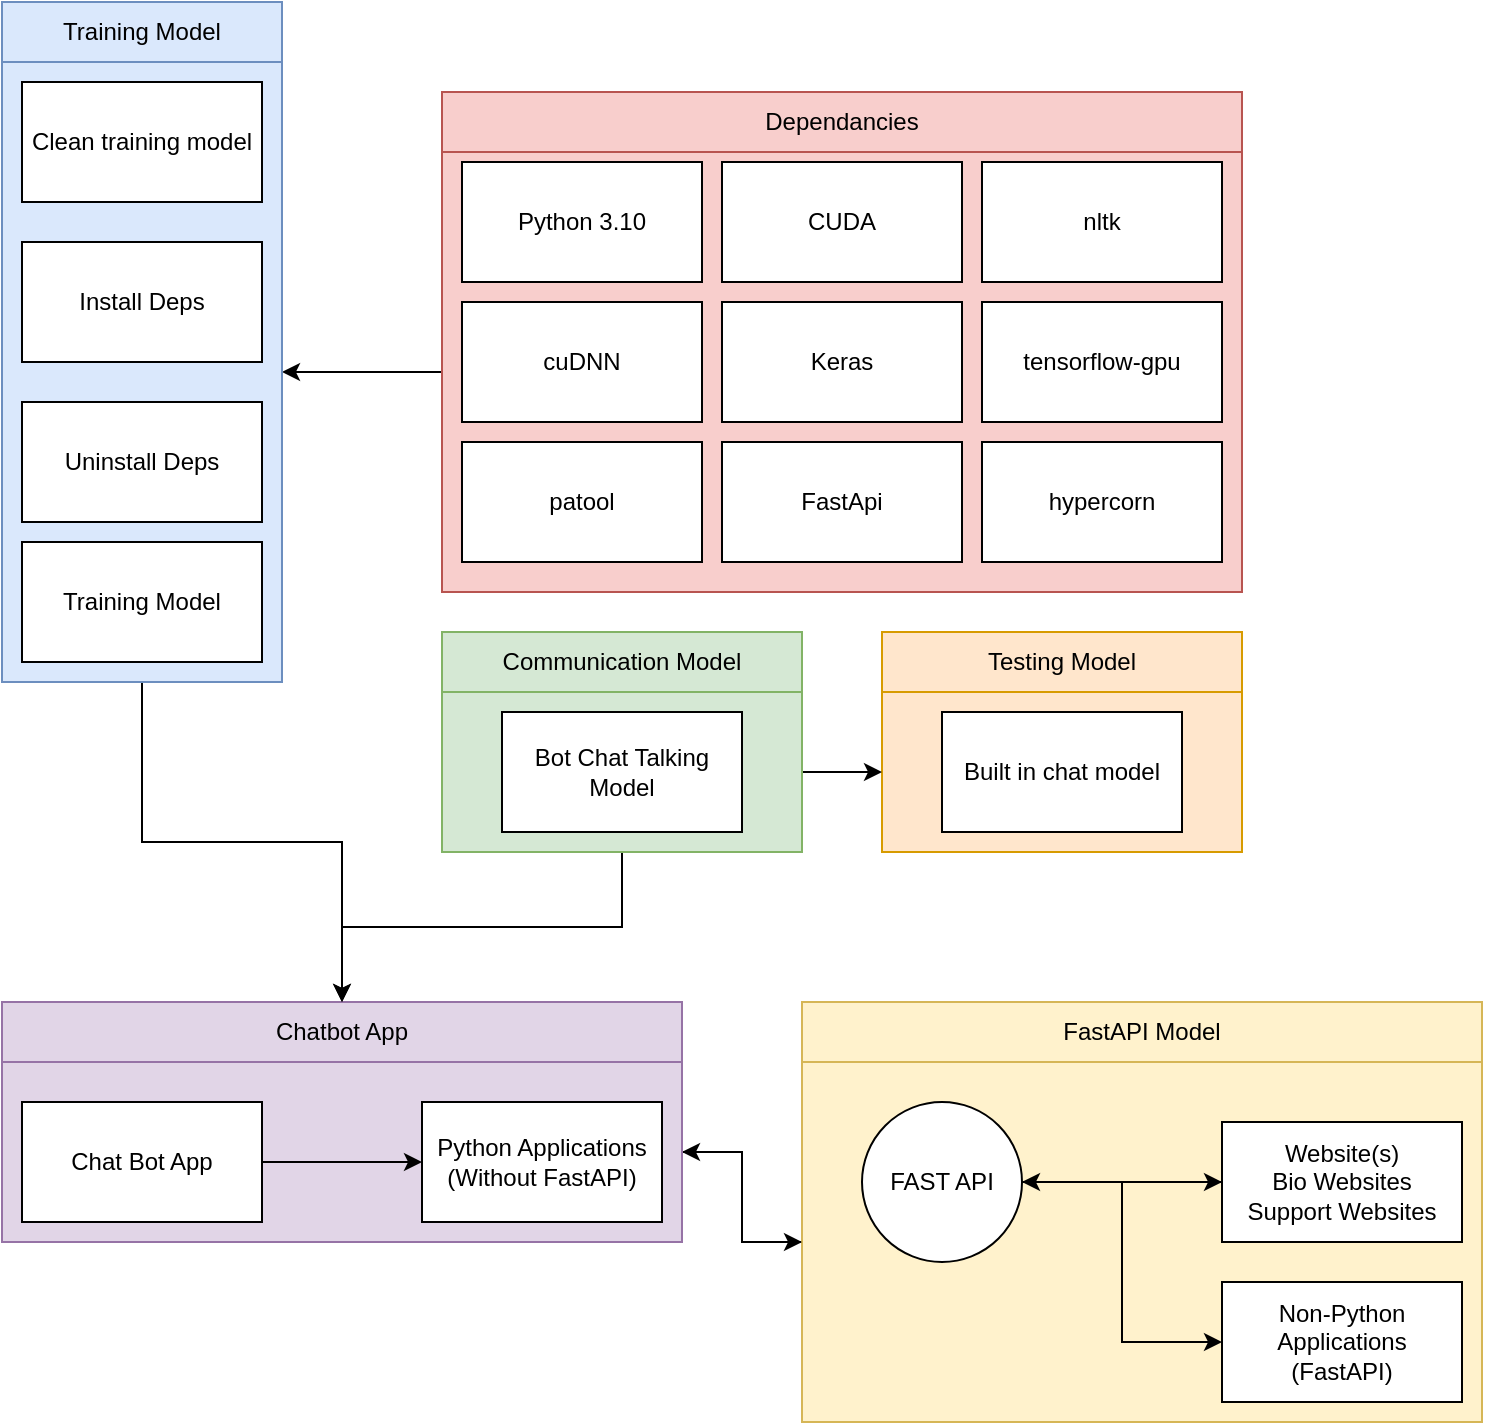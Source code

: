 <mxfile version="20.8.1" type="device"><diagram id="A7ue0chdguvUyYl6L1L0" name="Page-1"><mxGraphModel dx="2074" dy="1059" grid="1" gridSize="10" guides="1" tooltips="1" connect="1" arrows="1" fold="1" page="1" pageScale="1" pageWidth="827" pageHeight="1169" math="0" shadow="0"><root><mxCell id="0"/><mxCell id="1" parent="0"/><mxCell id="wxc4jGmIup2GDURD8Jt0-65" style="edgeStyle=orthogonalEdgeStyle;rounded=0;orthogonalLoop=1;jettySize=auto;html=1;exitX=0;exitY=0.5;exitDx=0;exitDy=0;entryX=1;entryY=0.5;entryDx=0;entryDy=0;" edge="1" parent="1" source="wxc4jGmIup2GDURD8Jt0-51" target="wxc4jGmIup2GDURD8Jt0-20"><mxGeometry relative="1" as="geometry"/></mxCell><mxCell id="wxc4jGmIup2GDURD8Jt0-51" value="" style="rounded=0;whiteSpace=wrap;html=1;fillColor=#f8cecc;strokeColor=#b85450;" vertex="1" parent="1"><mxGeometry x="260" y="135" width="400" height="220" as="geometry"/></mxCell><mxCell id="wxc4jGmIup2GDURD8Jt0-42" value="FastAPI Model&lt;div style=&quot;text-align: justify;&quot;&gt;&lt;/div&gt;" style="rounded=0;whiteSpace=wrap;html=1;fillColor=#fff2cc;strokeColor=#d6b656;" vertex="1" parent="1"><mxGeometry x="440" y="560" width="340" height="30" as="geometry"/></mxCell><mxCell id="wxc4jGmIup2GDURD8Jt0-63" style="edgeStyle=orthogonalEdgeStyle;rounded=0;orthogonalLoop=1;jettySize=auto;html=1;exitX=0;exitY=0.5;exitDx=0;exitDy=0;entryX=1;entryY=0.5;entryDx=0;entryDy=0;" edge="1" parent="1" source="wxc4jGmIup2GDURD8Jt0-43" target="wxc4jGmIup2GDURD8Jt0-36"><mxGeometry relative="1" as="geometry"/></mxCell><mxCell id="wxc4jGmIup2GDURD8Jt0-43" value="" style="rounded=0;whiteSpace=wrap;html=1;fillColor=#fff2cc;strokeColor=#d6b656;" vertex="1" parent="1"><mxGeometry x="440" y="590" width="340" height="180" as="geometry"/></mxCell><mxCell id="wxc4jGmIup2GDURD8Jt0-35" value="Chatbot App&lt;div style=&quot;text-align: justify;&quot;&gt;&lt;/div&gt;" style="rounded=0;whiteSpace=wrap;html=1;fillColor=#e1d5e7;strokeColor=#9673a6;" vertex="1" parent="1"><mxGeometry x="40" y="560" width="340" height="30" as="geometry"/></mxCell><mxCell id="wxc4jGmIup2GDURD8Jt0-64" style="edgeStyle=orthogonalEdgeStyle;rounded=0;orthogonalLoop=1;jettySize=auto;html=1;exitX=1;exitY=0.5;exitDx=0;exitDy=0;" edge="1" parent="1" source="wxc4jGmIup2GDURD8Jt0-36" target="wxc4jGmIup2GDURD8Jt0-43"><mxGeometry relative="1" as="geometry"/></mxCell><mxCell id="wxc4jGmIup2GDURD8Jt0-36" value="" style="rounded=0;whiteSpace=wrap;html=1;fillColor=#e1d5e7;strokeColor=#9673a6;" vertex="1" parent="1"><mxGeometry x="40" y="590" width="340" height="90" as="geometry"/></mxCell><mxCell id="wxc4jGmIup2GDURD8Jt0-26" value="" style="rounded=0;whiteSpace=wrap;html=1;fillColor=#ffe6cc;strokeColor=#d79b00;" vertex="1" parent="1"><mxGeometry x="480" y="405" width="180" height="80" as="geometry"/></mxCell><mxCell id="wxc4jGmIup2GDURD8Jt0-41" style="edgeStyle=orthogonalEdgeStyle;rounded=0;orthogonalLoop=1;jettySize=auto;html=1;entryX=0;entryY=0.5;entryDx=0;entryDy=0;" edge="1" parent="1" source="wxc4jGmIup2GDURD8Jt0-24" target="wxc4jGmIup2GDURD8Jt0-26"><mxGeometry relative="1" as="geometry"/></mxCell><mxCell id="wxc4jGmIup2GDURD8Jt0-62" style="edgeStyle=orthogonalEdgeStyle;rounded=0;orthogonalLoop=1;jettySize=auto;html=1;exitX=0.5;exitY=1;exitDx=0;exitDy=0;entryX=0.5;entryY=0;entryDx=0;entryDy=0;" edge="1" parent="1" source="wxc4jGmIup2GDURD8Jt0-24" target="wxc4jGmIup2GDURD8Jt0-35"><mxGeometry relative="1" as="geometry"/></mxCell><mxCell id="wxc4jGmIup2GDURD8Jt0-24" value="" style="rounded=0;whiteSpace=wrap;html=1;fillColor=#d5e8d4;strokeColor=#82b366;" vertex="1" parent="1"><mxGeometry x="260" y="405" width="180" height="80" as="geometry"/></mxCell><mxCell id="wxc4jGmIup2GDURD8Jt0-46" style="edgeStyle=orthogonalEdgeStyle;rounded=0;orthogonalLoop=1;jettySize=auto;html=1;entryX=0.5;entryY=0;entryDx=0;entryDy=0;" edge="1" parent="1" source="wxc4jGmIup2GDURD8Jt0-20" target="wxc4jGmIup2GDURD8Jt0-35"><mxGeometry relative="1" as="geometry"/></mxCell><mxCell id="wxc4jGmIup2GDURD8Jt0-20" value="" style="rounded=0;whiteSpace=wrap;html=1;fillColor=#dae8fc;strokeColor=#6c8ebf;" vertex="1" parent="1"><mxGeometry x="40" y="90" width="140" height="310" as="geometry"/></mxCell><mxCell id="wxc4jGmIup2GDURD8Jt0-18" value="Training Model&lt;div style=&quot;text-align: justify;&quot;&gt;&lt;/div&gt;" style="rounded=0;whiteSpace=wrap;html=1;fillColor=#dae8fc;strokeColor=#6c8ebf;" vertex="1" parent="1"><mxGeometry x="40" y="60" width="140" height="30" as="geometry"/></mxCell><mxCell id="wxc4jGmIup2GDURD8Jt0-29" style="edgeStyle=orthogonalEdgeStyle;rounded=0;orthogonalLoop=1;jettySize=auto;html=1;" edge="1" parent="1" source="-58Tovbn_lIy8_mVs9sM-1" target="wxc4jGmIup2GDURD8Jt0-28"><mxGeometry relative="1" as="geometry"/></mxCell><mxCell id="-58Tovbn_lIy8_mVs9sM-1" value="Chat Bot App" style="rounded=0;whiteSpace=wrap;html=1;" parent="1" vertex="1"><mxGeometry x="50" y="610" width="120" height="60" as="geometry"/></mxCell><mxCell id="-58Tovbn_lIy8_mVs9sM-10" value="" style="edgeStyle=orthogonalEdgeStyle;rounded=0;orthogonalLoop=1;jettySize=auto;html=1;entryX=0;entryY=0.5;entryDx=0;entryDy=0;" parent="1" source="-58Tovbn_lIy8_mVs9sM-4" target="-58Tovbn_lIy8_mVs9sM-6" edge="1"><mxGeometry relative="1" as="geometry"><mxPoint x="630" y="650" as="targetPoint"/></mxGeometry></mxCell><mxCell id="wxc4jGmIup2GDURD8Jt0-16" style="edgeStyle=orthogonalEdgeStyle;rounded=0;orthogonalLoop=1;jettySize=auto;html=1;entryX=0;entryY=0.5;entryDx=0;entryDy=0;" edge="1" parent="1" source="-58Tovbn_lIy8_mVs9sM-4" target="wxc4jGmIup2GDURD8Jt0-15"><mxGeometry relative="1" as="geometry"/></mxCell><mxCell id="-58Tovbn_lIy8_mVs9sM-4" value="FAST API" style="ellipse;whiteSpace=wrap;html=1;rounded=0;" parent="1" vertex="1"><mxGeometry x="470" y="610" width="80" height="80" as="geometry"/></mxCell><mxCell id="-58Tovbn_lIy8_mVs9sM-8" value="" style="edgeStyle=orthogonalEdgeStyle;rounded=0;orthogonalLoop=1;jettySize=auto;html=1;entryX=1;entryY=0.5;entryDx=0;entryDy=0;" parent="1" source="-58Tovbn_lIy8_mVs9sM-6" target="-58Tovbn_lIy8_mVs9sM-4" edge="1"><mxGeometry relative="1" as="geometry"><mxPoint x="710" y="620" as="targetPoint"/></mxGeometry></mxCell><mxCell id="-58Tovbn_lIy8_mVs9sM-6" value="Website(s)&lt;br&gt;Bio Websites&lt;br&gt;Support Websites" style="rounded=0;whiteSpace=wrap;html=1;" parent="1" vertex="1"><mxGeometry x="650" y="620" width="120" height="60" as="geometry"/></mxCell><mxCell id="wxc4jGmIup2GDURD8Jt0-1" value="Training Model" style="rounded=0;whiteSpace=wrap;html=1;" vertex="1" parent="1"><mxGeometry x="50" y="330" width="120" height="60" as="geometry"/></mxCell><mxCell id="wxc4jGmIup2GDURD8Jt0-2" value="Install Deps" style="rounded=0;whiteSpace=wrap;html=1;" vertex="1" parent="1"><mxGeometry x="50" y="180" width="120" height="60" as="geometry"/></mxCell><mxCell id="wxc4jGmIup2GDURD8Jt0-3" value="Uninstall Deps" style="rounded=0;whiteSpace=wrap;html=1;" vertex="1" parent="1"><mxGeometry x="50" y="260" width="120" height="60" as="geometry"/></mxCell><mxCell id="wxc4jGmIup2GDURD8Jt0-4" value="Clean training model" style="rounded=0;whiteSpace=wrap;html=1;" vertex="1" parent="1"><mxGeometry x="50" y="100" width="120" height="60" as="geometry"/></mxCell><mxCell id="wxc4jGmIup2GDURD8Jt0-5" value="Bot Chat Talking Model" style="rounded=0;whiteSpace=wrap;html=1;" vertex="1" parent="1"><mxGeometry x="290" y="415" width="120" height="60" as="geometry"/></mxCell><mxCell id="wxc4jGmIup2GDURD8Jt0-13" value="Built in chat model" style="rounded=0;whiteSpace=wrap;html=1;" vertex="1" parent="1"><mxGeometry x="510" y="415" width="120" height="60" as="geometry"/></mxCell><mxCell id="wxc4jGmIup2GDURD8Jt0-15" value="Non-Python Applications (FastAPI)" style="rounded=0;whiteSpace=wrap;html=1;" vertex="1" parent="1"><mxGeometry x="650" y="700" width="120" height="60" as="geometry"/></mxCell><mxCell id="wxc4jGmIup2GDURD8Jt0-23" value="Communication Model&lt;div style=&quot;text-align: justify;&quot;&gt;&lt;/div&gt;" style="rounded=0;whiteSpace=wrap;html=1;fillColor=#d5e8d4;strokeColor=#82b366;" vertex="1" parent="1"><mxGeometry x="260" y="375" width="180" height="30" as="geometry"/></mxCell><mxCell id="wxc4jGmIup2GDURD8Jt0-25" value="Testing Model&lt;div style=&quot;text-align: justify;&quot;&gt;&lt;/div&gt;" style="rounded=0;whiteSpace=wrap;html=1;fillColor=#ffe6cc;strokeColor=#d79b00;" vertex="1" parent="1"><mxGeometry x="480" y="375" width="180" height="30" as="geometry"/></mxCell><mxCell id="wxc4jGmIup2GDURD8Jt0-28" value="Python Applications&lt;br style=&quot;border-color: var(--border-color);&quot;&gt;(Without FastAPI)" style="rounded=0;whiteSpace=wrap;html=1;" vertex="1" parent="1"><mxGeometry x="250" y="610" width="120" height="60" as="geometry"/></mxCell><mxCell id="wxc4jGmIup2GDURD8Jt0-49" value="Dependancies&lt;div style=&quot;text-align: justify;&quot;&gt;&lt;/div&gt;" style="rounded=0;whiteSpace=wrap;html=1;fillColor=#f8cecc;strokeColor=#b85450;" vertex="1" parent="1"><mxGeometry x="260" y="105" width="400" height="30" as="geometry"/></mxCell><mxCell id="wxc4jGmIup2GDURD8Jt0-52" value="Python 3.10" style="rounded=0;whiteSpace=wrap;html=1;" vertex="1" parent="1"><mxGeometry x="270" y="140" width="120" height="60" as="geometry"/></mxCell><mxCell id="wxc4jGmIup2GDURD8Jt0-53" value="CUDA" style="rounded=0;whiteSpace=wrap;html=1;" vertex="1" parent="1"><mxGeometry x="400" y="140" width="120" height="60" as="geometry"/></mxCell><mxCell id="wxc4jGmIup2GDURD8Jt0-54" value="cuDNN" style="rounded=0;whiteSpace=wrap;html=1;" vertex="1" parent="1"><mxGeometry x="270" y="210" width="120" height="60" as="geometry"/></mxCell><mxCell id="wxc4jGmIup2GDURD8Jt0-55" value="Keras" style="rounded=0;whiteSpace=wrap;html=1;" vertex="1" parent="1"><mxGeometry x="400" y="210" width="120" height="60" as="geometry"/></mxCell><mxCell id="wxc4jGmIup2GDURD8Jt0-56" value="nltk" style="rounded=0;whiteSpace=wrap;html=1;" vertex="1" parent="1"><mxGeometry x="530" y="140" width="120" height="60" as="geometry"/></mxCell><mxCell id="wxc4jGmIup2GDURD8Jt0-57" value="tensorflow-gpu" style="rounded=0;whiteSpace=wrap;html=1;" vertex="1" parent="1"><mxGeometry x="530" y="210" width="120" height="60" as="geometry"/></mxCell><mxCell id="wxc4jGmIup2GDURD8Jt0-58" value="patool" style="rounded=0;whiteSpace=wrap;html=1;" vertex="1" parent="1"><mxGeometry x="270" y="280" width="120" height="60" as="geometry"/></mxCell><mxCell id="wxc4jGmIup2GDURD8Jt0-59" value="FastApi" style="rounded=0;whiteSpace=wrap;html=1;" vertex="1" parent="1"><mxGeometry x="400" y="280" width="120" height="60" as="geometry"/></mxCell><mxCell id="wxc4jGmIup2GDURD8Jt0-60" value="hypercorn" style="rounded=0;whiteSpace=wrap;html=1;" vertex="1" parent="1"><mxGeometry x="530" y="280" width="120" height="60" as="geometry"/></mxCell></root></mxGraphModel></diagram></mxfile>